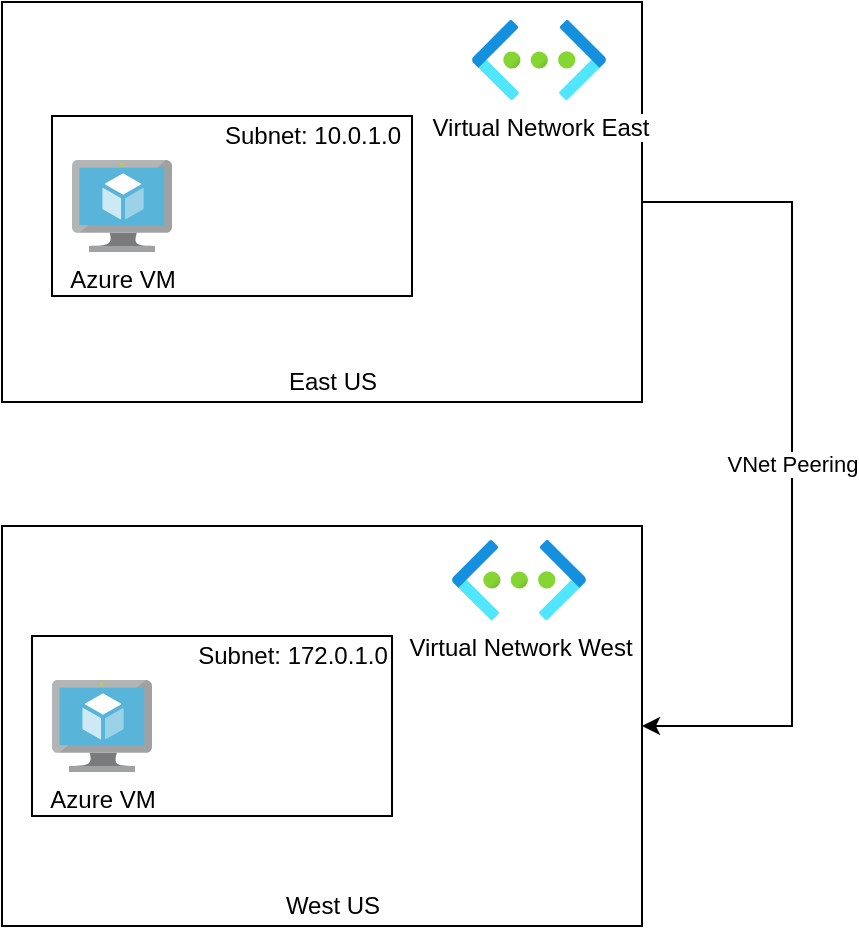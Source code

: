 <mxfile>
    <diagram id="KHMys3CZ94mv9tA8aFm9" name="Page-1">
        <mxGraphModel dx="893" dy="478" grid="1" gridSize="10" guides="1" tooltips="1" connect="1" arrows="1" fold="1" page="1" pageScale="1" pageWidth="850" pageHeight="1100" math="0" shadow="0">
            <root>
                <mxCell id="0"/>
                <mxCell id="1" parent="0"/>
                <mxCell id="19" value="" style="rounded=0;whiteSpace=wrap;html=1;" vertex="1" parent="1">
                    <mxGeometry x="75" y="323" width="320" height="200" as="geometry"/>
                </mxCell>
                <mxCell id="21" value="VNet Peering" style="edgeStyle=orthogonalEdgeStyle;rounded=0;orthogonalLoop=1;jettySize=auto;html=1;" edge="1" parent="1" source="15" target="19">
                    <mxGeometry relative="1" as="geometry">
                        <Array as="points">
                            <mxPoint x="470" y="161"/>
                            <mxPoint x="470" y="423"/>
                        </Array>
                    </mxGeometry>
                </mxCell>
                <mxCell id="15" value="" style="rounded=0;whiteSpace=wrap;html=1;" vertex="1" parent="1">
                    <mxGeometry x="75" y="61" width="320" height="200" as="geometry"/>
                </mxCell>
                <mxCell id="5" value="" style="rounded=0;whiteSpace=wrap;html=1;" vertex="1" parent="1">
                    <mxGeometry x="100" y="118" width="180" height="90" as="geometry"/>
                </mxCell>
                <mxCell id="2" value="Azure VM&lt;br&gt;" style="aspect=fixed;html=1;points=[];align=center;image;fontSize=12;image=img/lib/mscae/Virtual_Machine.svg;" vertex="1" parent="1">
                    <mxGeometry x="110" y="140" width="50" height="46" as="geometry"/>
                </mxCell>
                <mxCell id="7" value="Virtual Network East" style="aspect=fixed;html=1;points=[];align=center;image;fontSize=12;image=img/lib/azure2/networking/Virtual_Networks.svg;" vertex="1" parent="1">
                    <mxGeometry x="310" y="70" width="67" height="40" as="geometry"/>
                </mxCell>
                <mxCell id="14" value="Subnet: 10.0.1.0" style="text;html=1;align=center;verticalAlign=middle;resizable=0;points=[];autosize=1;strokeColor=none;" vertex="1" parent="1">
                    <mxGeometry x="180" y="118" width="100" height="20" as="geometry"/>
                </mxCell>
                <mxCell id="16" value="" style="rounded=0;whiteSpace=wrap;html=1;" vertex="1" parent="1">
                    <mxGeometry x="90" y="378" width="180" height="90" as="geometry"/>
                </mxCell>
                <mxCell id="17" value="Azure VM&lt;br&gt;" style="aspect=fixed;html=1;points=[];align=center;image;fontSize=12;image=img/lib/mscae/Virtual_Machine.svg;" vertex="1" parent="1">
                    <mxGeometry x="100" y="400" width="50" height="46" as="geometry"/>
                </mxCell>
                <mxCell id="18" value="Virtual Network West" style="aspect=fixed;html=1;points=[];align=center;image;fontSize=12;image=img/lib/azure2/networking/Virtual_Networks.svg;" vertex="1" parent="1">
                    <mxGeometry x="300" y="330" width="67" height="40" as="geometry"/>
                </mxCell>
                <mxCell id="20" value="Subnet: 172.0.1.0" style="text;html=1;align=center;verticalAlign=middle;resizable=0;points=[];autosize=1;strokeColor=none;" vertex="1" parent="1">
                    <mxGeometry x="165" y="378" width="110" height="20" as="geometry"/>
                </mxCell>
                <mxCell id="22" value="East US" style="text;html=1;align=center;verticalAlign=middle;resizable=0;points=[];autosize=1;strokeColor=none;" vertex="1" parent="1">
                    <mxGeometry x="210" y="241" width="60" height="20" as="geometry"/>
                </mxCell>
                <mxCell id="23" value="West US" style="text;html=1;align=center;verticalAlign=middle;resizable=0;points=[];autosize=1;strokeColor=none;" vertex="1" parent="1">
                    <mxGeometry x="210" y="503" width="60" height="20" as="geometry"/>
                </mxCell>
            </root>
        </mxGraphModel>
    </diagram>
</mxfile>